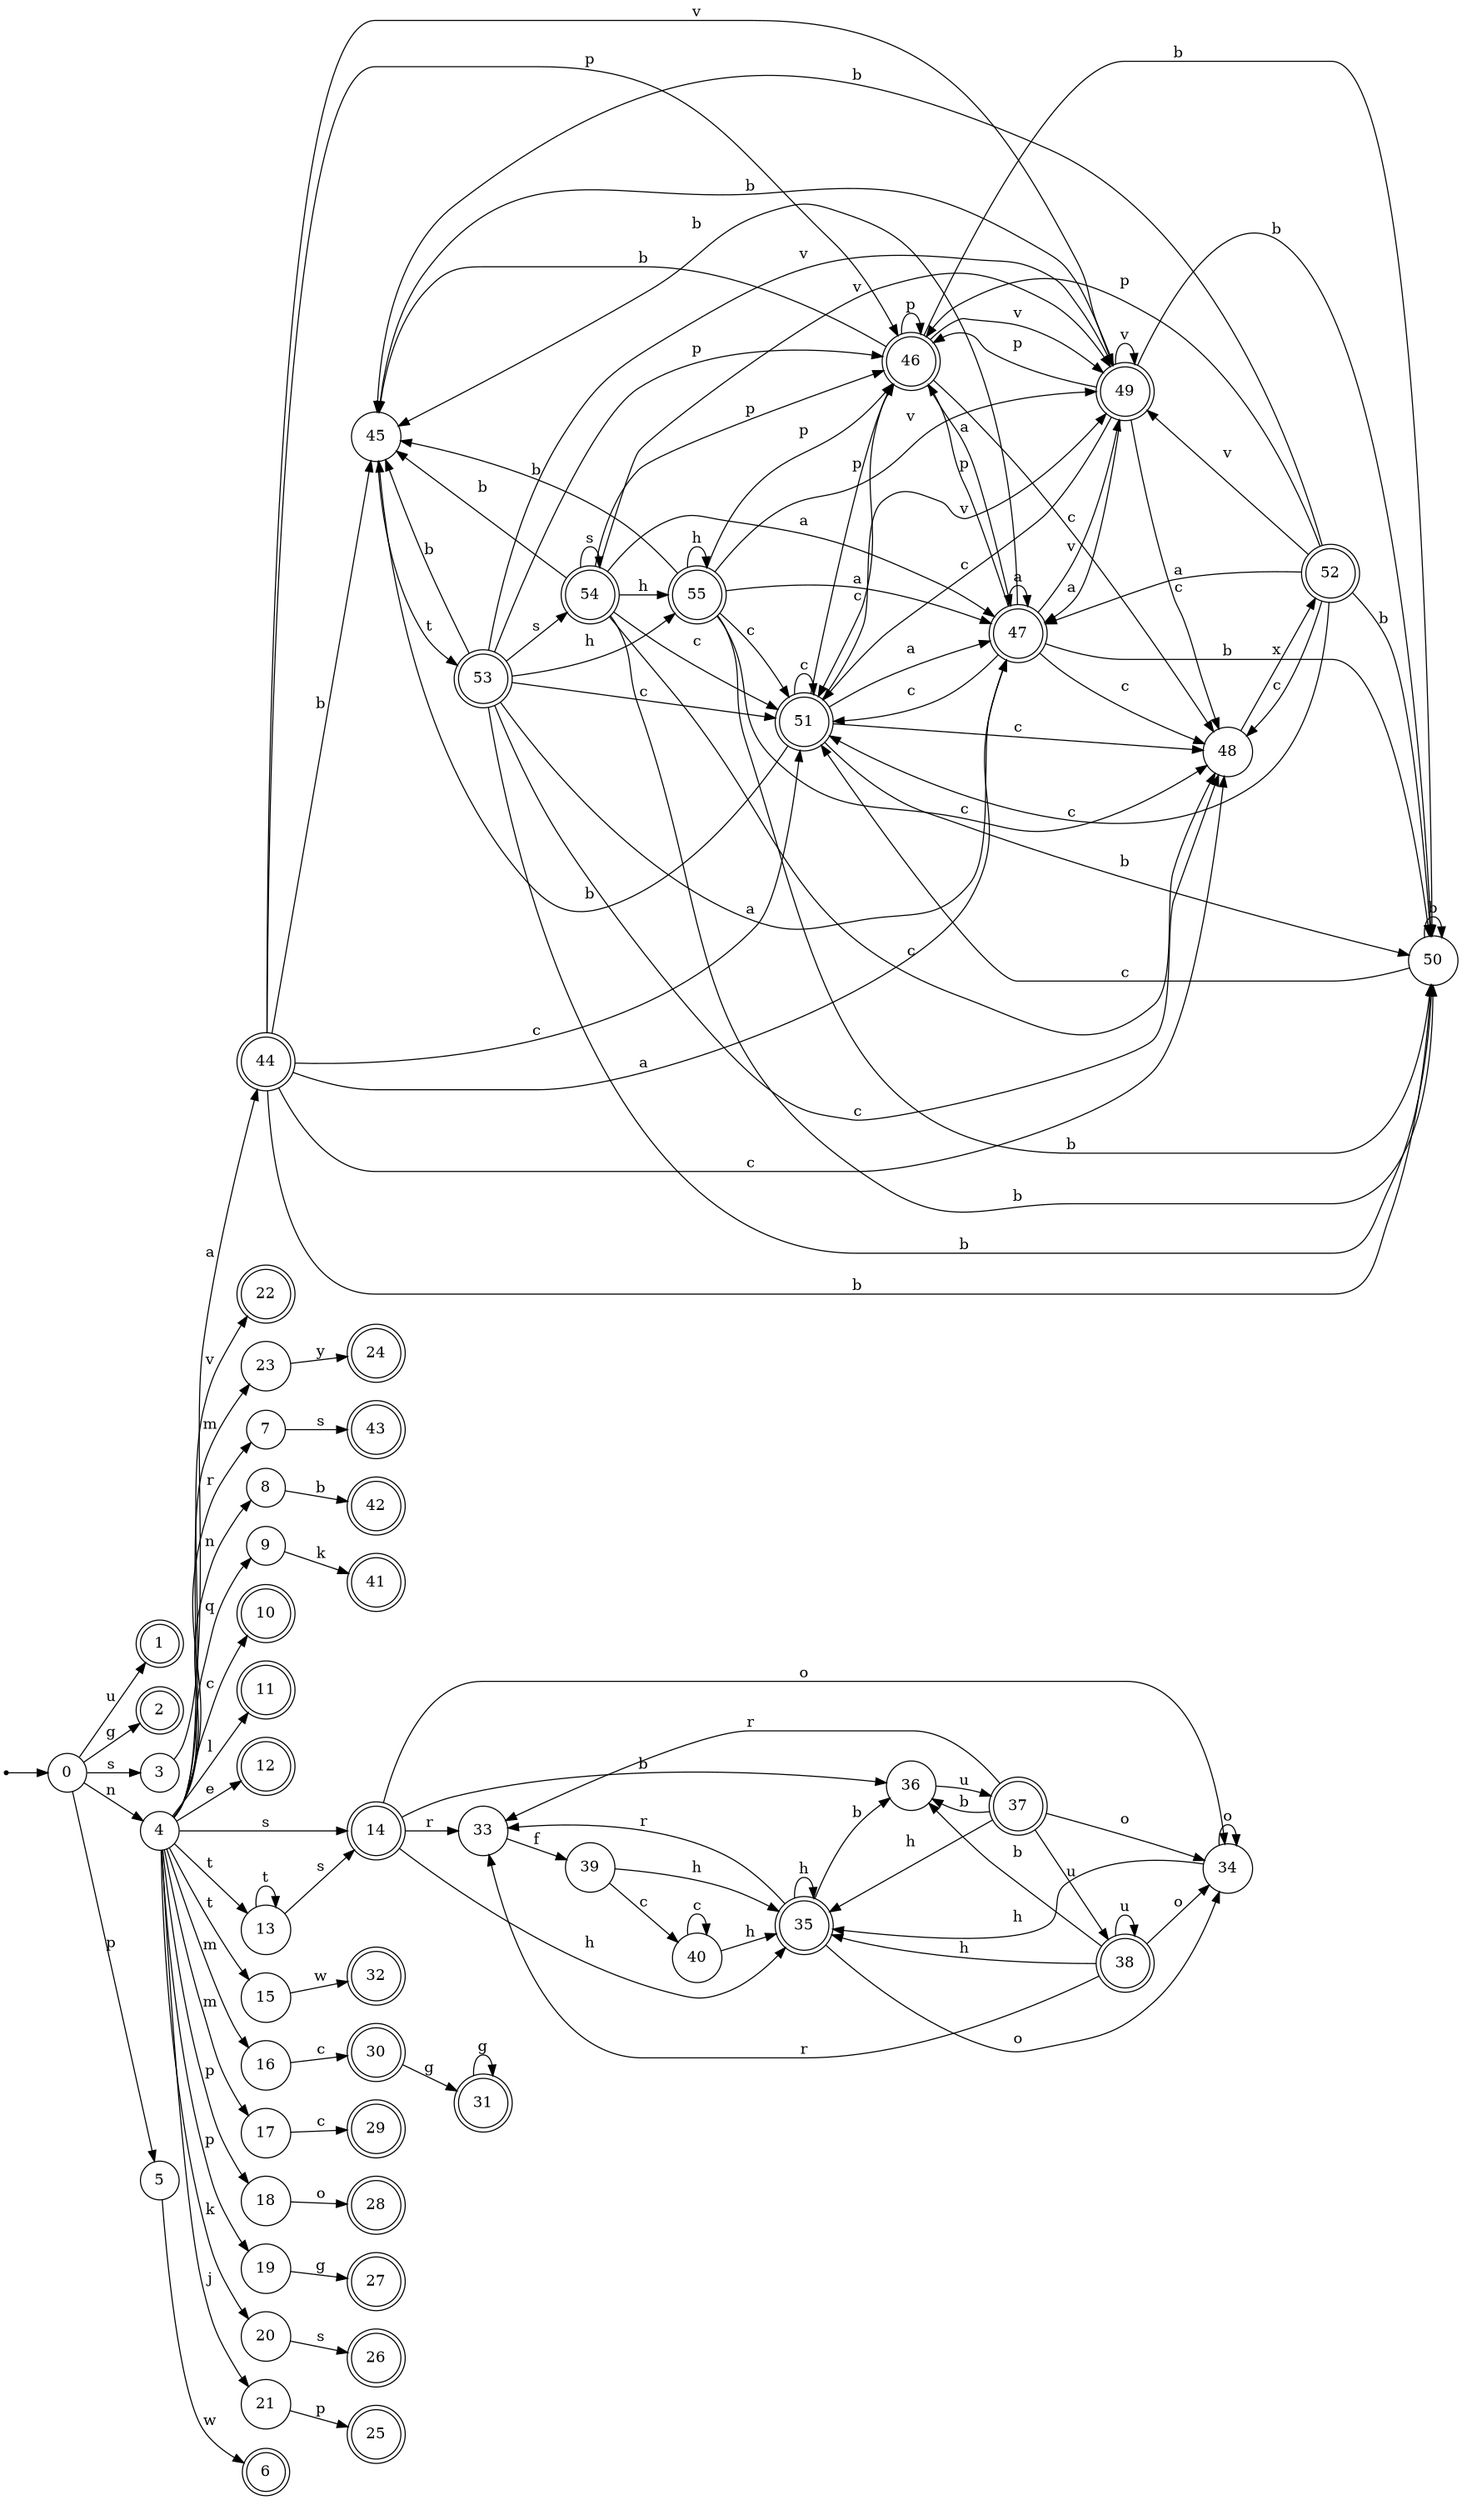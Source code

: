 digraph finite_state_machine {
rankdir=LR;
size="20,20";
node [shape = point]; "dummy0"
node [shape = circle]; "0";
"dummy0" -> "0";
node [shape = doublecircle]; "1";node [shape = doublecircle]; "2";node [shape = circle]; "3";
node [shape = circle]; "4";
node [shape = circle]; "5";
node [shape = doublecircle]; "6";node [shape = circle]; "7";
node [shape = circle]; "8";
node [shape = circle]; "9";
node [shape = doublecircle]; "10";node [shape = doublecircle]; "11";node [shape = doublecircle]; "12";node [shape = circle]; "13";
node [shape = doublecircle]; "14";node [shape = circle]; "15";
node [shape = circle]; "16";
node [shape = circle]; "17";
node [shape = circle]; "18";
node [shape = circle]; "19";
node [shape = circle]; "20";
node [shape = circle]; "21";
node [shape = doublecircle]; "22";node [shape = circle]; "23";
node [shape = doublecircle]; "24";node [shape = doublecircle]; "25";node [shape = doublecircle]; "26";node [shape = doublecircle]; "27";node [shape = doublecircle]; "28";node [shape = doublecircle]; "29";node [shape = doublecircle]; "30";node [shape = doublecircle]; "31";node [shape = doublecircle]; "32";node [shape = circle]; "33";
node [shape = circle]; "34";
node [shape = doublecircle]; "35";node [shape = circle]; "36";
node [shape = doublecircle]; "37";node [shape = doublecircle]; "38";node [shape = circle]; "39";
node [shape = circle]; "40";
node [shape = doublecircle]; "41";node [shape = doublecircle]; "42";node [shape = doublecircle]; "43";node [shape = doublecircle]; "44";node [shape = circle]; "45";
node [shape = doublecircle]; "46";node [shape = doublecircle]; "47";node [shape = circle]; "48";
node [shape = doublecircle]; "49";node [shape = circle]; "50";
node [shape = doublecircle]; "51";node [shape = doublecircle]; "52";node [shape = doublecircle]; "53";node [shape = doublecircle]; "54";node [shape = doublecircle]; "55";"0" -> "1" [label = "u"];
 "0" -> "2" [label = "g"];
 "0" -> "3" [label = "s"];
 "0" -> "4" [label = "n"];
 "0" -> "5" [label = "p"];
 "5" -> "6" [label = "w"];
 "4" -> "7" [label = "r"];
 "4" -> "8" [label = "n"];
 "4" -> "9" [label = "q"];
 "4" -> "10" [label = "c"];
 "4" -> "11" [label = "l"];
 "4" -> "12" [label = "e"];
 "4" -> "13" [label = "t"];
 "4" -> "15" [label = "t"];
 "4" -> "14" [label = "s"];
 "4" -> "16" [label = "m"];
 "4" -> "17" [label = "m"];
 "4" -> "23" [label = "m"];
 "4" -> "18" [label = "p"];
 "4" -> "19" [label = "p"];
 "4" -> "20" [label = "k"];
 "4" -> "21" [label = "j"];
 "4" -> "22" [label = "v"];
 "23" -> "24" [label = "y"];
 "21" -> "25" [label = "p"];
 "20" -> "26" [label = "s"];
 "19" -> "27" [label = "g"];
 "18" -> "28" [label = "o"];
 "17" -> "29" [label = "c"];
 "16" -> "30" [label = "c"];
 "30" -> "31" [label = "g"];
 "31" -> "31" [label = "g"];
 "15" -> "32" [label = "w"];
 "14" -> "33" [label = "r"];
 "14" -> "34" [label = "o"];
 "14" -> "35" [label = "h"];
 "14" -> "36" [label = "b"];
 "36" -> "37" [label = "u"];
 "37" -> "36" [label = "b"];
 "37" -> "38" [label = "u"];
 "37" -> "33" [label = "r"];
 "37" -> "34" [label = "o"];
 "37" -> "35" [label = "h"];
 "38" -> "38" [label = "u"];
 "38" -> "36" [label = "b"];
 "38" -> "33" [label = "r"];
 "38" -> "34" [label = "o"];
 "38" -> "35" [label = "h"];
 "35" -> "35" [label = "h"];
 "35" -> "33" [label = "r"];
 "35" -> "34" [label = "o"];
 "35" -> "36" [label = "b"];
 "34" -> "34" [label = "o"];
 "34" -> "35" [label = "h"];
 "33" -> "39" [label = "f"];
 "39" -> "40" [label = "c"];
 "39" -> "35" [label = "h"];
 "40" -> "40" [label = "c"];
 "40" -> "35" [label = "h"];
 "13" -> "13" [label = "t"];
 "13" -> "14" [label = "s"];
 "9" -> "41" [label = "k"];
 "8" -> "42" [label = "b"];
 "7" -> "43" [label = "s"];
 "3" -> "44" [label = "a"];
 "44" -> "50" [label = "b"];
 "44" -> "45" [label = "b"];
 "44" -> "46" [label = "p"];
 "44" -> "47" [label = "a"];
 "44" -> "48" [label = "c"];
 "44" -> "51" [label = "c"];
 "44" -> "49" [label = "v"];
 "51" -> "48" [label = "c"];
 "51" -> "51" [label = "c"];
 "51" -> "50" [label = "b"];
 "51" -> "45" [label = "b"];
 "51" -> "46" [label = "p"];
 "51" -> "47" [label = "a"];
 "51" -> "49" [label = "v"];
 "50" -> "50" [label = "b"];
 "50" -> "51" [label = "c"];
 "49" -> "49" [label = "v"];
 "49" -> "50" [label = "b"];
 "49" -> "45" [label = "b"];
 "49" -> "46" [label = "p"];
 "49" -> "47" [label = "a"];
 "49" -> "48" [label = "c"];
 "49" -> "51" [label = "c"];
 "48" -> "52" [label = "x"];
 "52" -> "48" [label = "c"];
 "52" -> "51" [label = "c"];
 "52" -> "50" [label = "b"];
 "52" -> "45" [label = "b"];
 "52" -> "46" [label = "p"];
 "52" -> "47" [label = "a"];
 "52" -> "49" [label = "v"];
 "47" -> "47" [label = "a"];
 "47" -> "46" [label = "p"];
 "47" -> "50" [label = "b"];
 "47" -> "45" [label = "b"];
 "47" -> "48" [label = "c"];
 "47" -> "51" [label = "c"];
 "47" -> "49" [label = "v"];
 "46" -> "46" [label = "p"];
 "46" -> "47" [label = "a"];
 "46" -> "50" [label = "b"];
 "46" -> "45" [label = "b"];
 "46" -> "48" [label = "c"];
 "46" -> "51" [label = "c"];
 "46" -> "49" [label = "v"];
 "45" -> "53" [label = "t"];
 "53" -> "50" [label = "b"];
 "53" -> "45" [label = "b"];
 "53" -> "54" [label = "s"];
 "53" -> "55" [label = "h"];
 "53" -> "46" [label = "p"];
 "53" -> "47" [label = "a"];
 "53" -> "48" [label = "c"];
 "53" -> "51" [label = "c"];
 "53" -> "49" [label = "v"];
 "55" -> "55" [label = "h"];
 "55" -> "50" [label = "b"];
 "55" -> "45" [label = "b"];
 "55" -> "46" [label = "p"];
 "55" -> "47" [label = "a"];
 "55" -> "48" [label = "c"];
 "55" -> "51" [label = "c"];
 "55" -> "49" [label = "v"];
 "54" -> "54" [label = "s"];
 "54" -> "50" [label = "b"];
 "54" -> "45" [label = "b"];
 "54" -> "55" [label = "h"];
 "54" -> "46" [label = "p"];
 "54" -> "47" [label = "a"];
 "54" -> "48" [label = "c"];
 "54" -> "51" [label = "c"];
 "54" -> "49" [label = "v"];
 }
